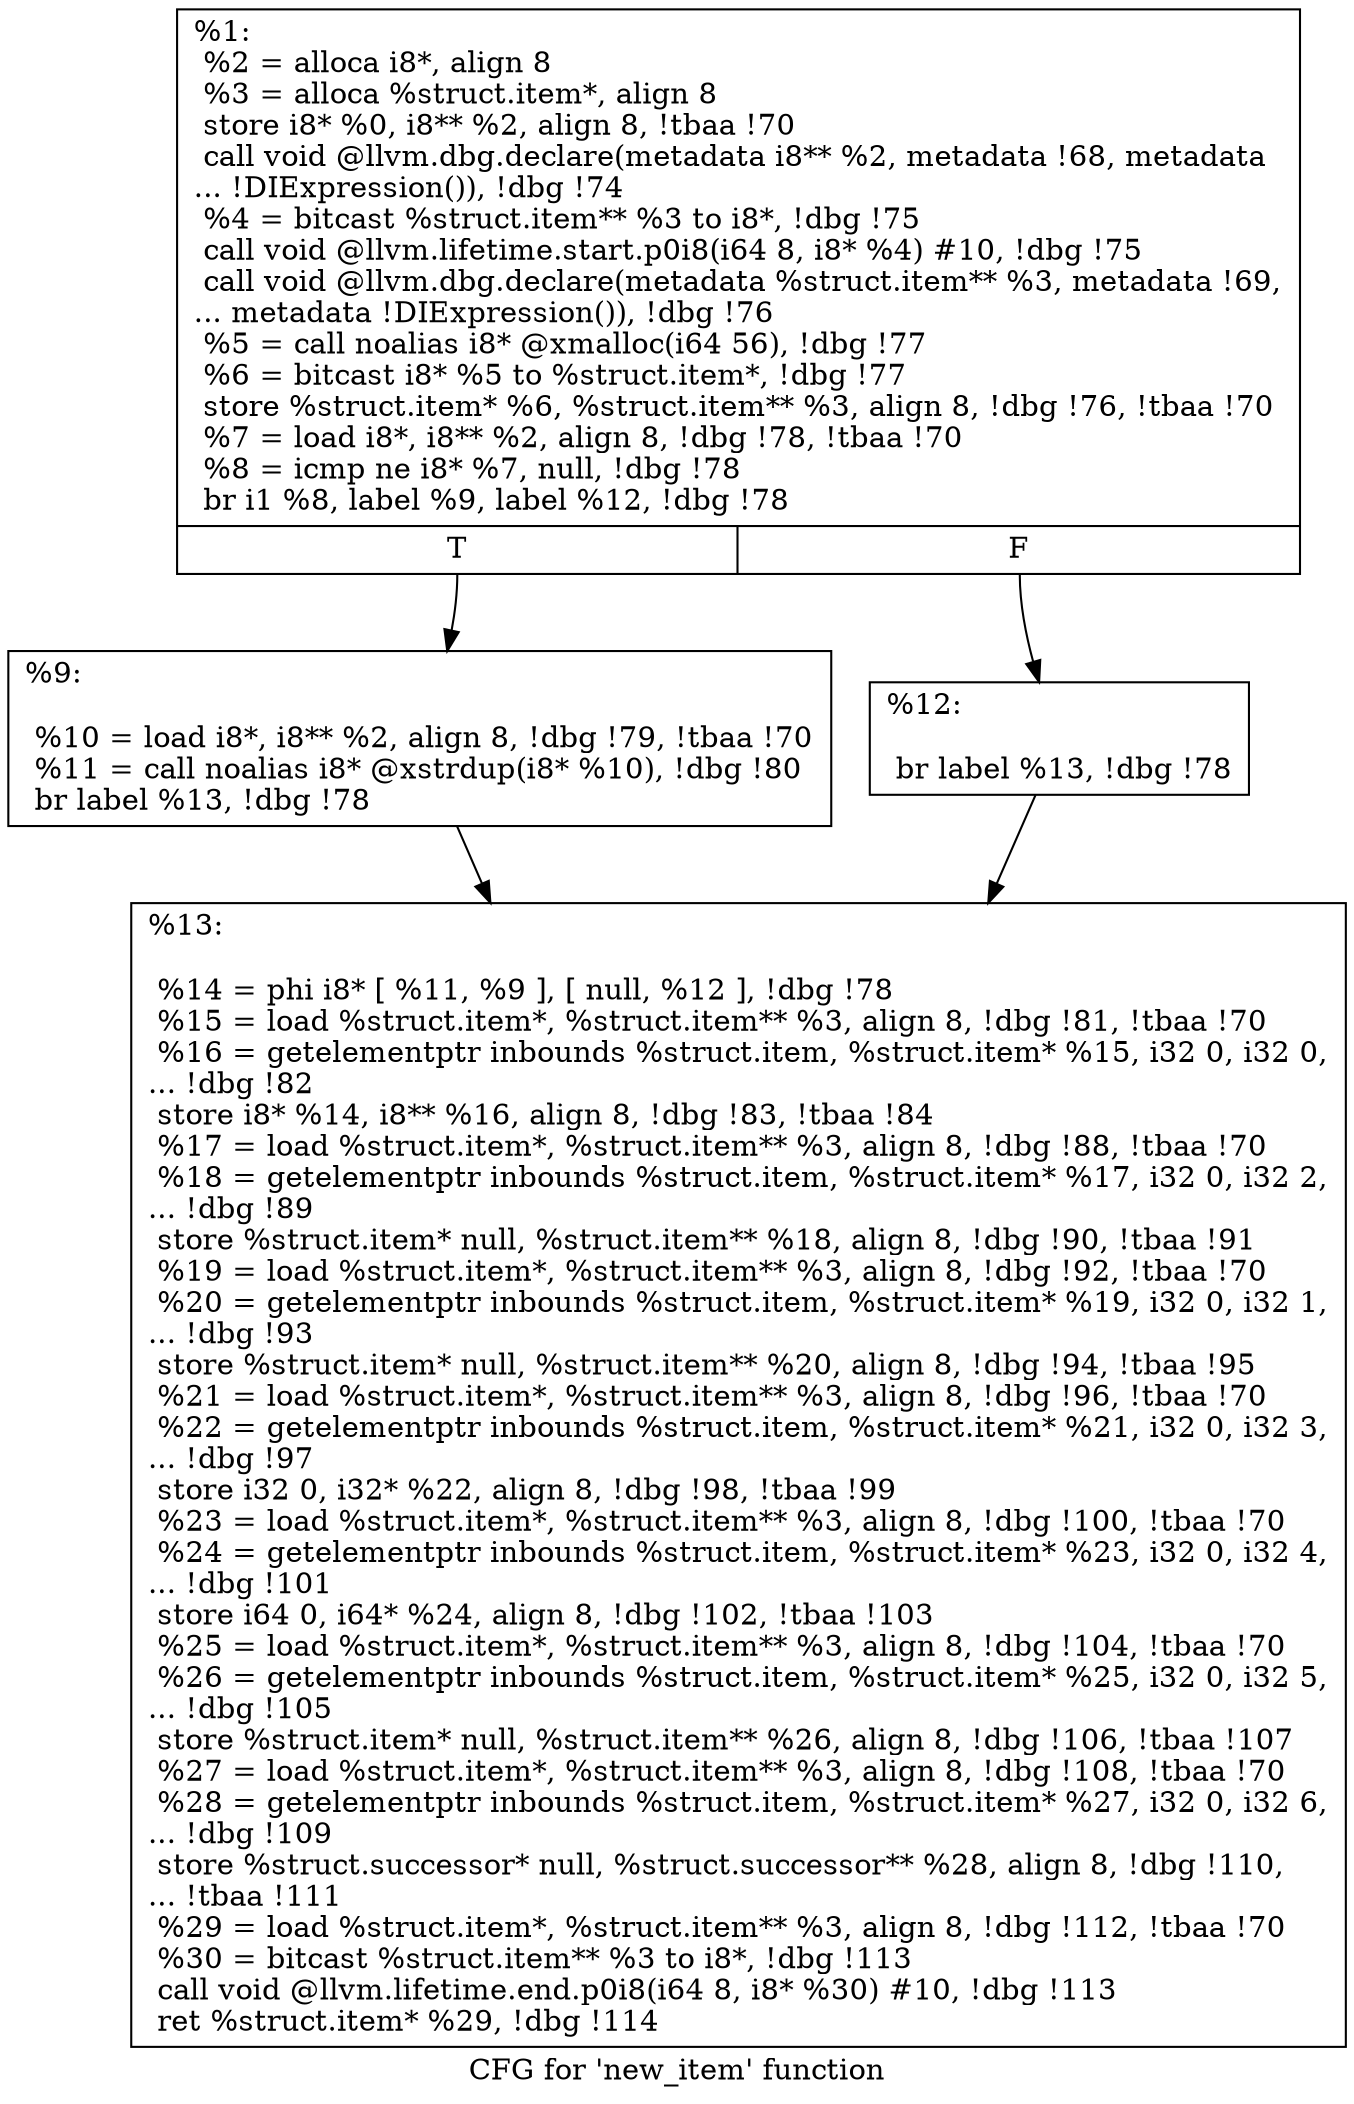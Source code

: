 digraph "CFG for 'new_item' function" {
	label="CFG for 'new_item' function";

	Node0x28447c0 [shape=record,label="{%1:\l  %2 = alloca i8*, align 8\l  %3 = alloca %struct.item*, align 8\l  store i8* %0, i8** %2, align 8, !tbaa !70\l  call void @llvm.dbg.declare(metadata i8** %2, metadata !68, metadata\l... !DIExpression()), !dbg !74\l  %4 = bitcast %struct.item** %3 to i8*, !dbg !75\l  call void @llvm.lifetime.start.p0i8(i64 8, i8* %4) #10, !dbg !75\l  call void @llvm.dbg.declare(metadata %struct.item** %3, metadata !69,\l... metadata !DIExpression()), !dbg !76\l  %5 = call noalias i8* @xmalloc(i64 56), !dbg !77\l  %6 = bitcast i8* %5 to %struct.item*, !dbg !77\l  store %struct.item* %6, %struct.item** %3, align 8, !dbg !76, !tbaa !70\l  %7 = load i8*, i8** %2, align 8, !dbg !78, !tbaa !70\l  %8 = icmp ne i8* %7, null, !dbg !78\l  br i1 %8, label %9, label %12, !dbg !78\l|{<s0>T|<s1>F}}"];
	Node0x28447c0:s0 -> Node0x2835d20;
	Node0x28447c0:s1 -> Node0x2835d70;
	Node0x2835d20 [shape=record,label="{%9:\l\l  %10 = load i8*, i8** %2, align 8, !dbg !79, !tbaa !70\l  %11 = call noalias i8* @xstrdup(i8* %10), !dbg !80\l  br label %13, !dbg !78\l}"];
	Node0x2835d20 -> Node0x2835dc0;
	Node0x2835d70 [shape=record,label="{%12:\l\l  br label %13, !dbg !78\l}"];
	Node0x2835d70 -> Node0x2835dc0;
	Node0x2835dc0 [shape=record,label="{%13:\l\l  %14 = phi i8* [ %11, %9 ], [ null, %12 ], !dbg !78\l  %15 = load %struct.item*, %struct.item** %3, align 8, !dbg !81, !tbaa !70\l  %16 = getelementptr inbounds %struct.item, %struct.item* %15, i32 0, i32 0,\l... !dbg !82\l  store i8* %14, i8** %16, align 8, !dbg !83, !tbaa !84\l  %17 = load %struct.item*, %struct.item** %3, align 8, !dbg !88, !tbaa !70\l  %18 = getelementptr inbounds %struct.item, %struct.item* %17, i32 0, i32 2,\l... !dbg !89\l  store %struct.item* null, %struct.item** %18, align 8, !dbg !90, !tbaa !91\l  %19 = load %struct.item*, %struct.item** %3, align 8, !dbg !92, !tbaa !70\l  %20 = getelementptr inbounds %struct.item, %struct.item* %19, i32 0, i32 1,\l... !dbg !93\l  store %struct.item* null, %struct.item** %20, align 8, !dbg !94, !tbaa !95\l  %21 = load %struct.item*, %struct.item** %3, align 8, !dbg !96, !tbaa !70\l  %22 = getelementptr inbounds %struct.item, %struct.item* %21, i32 0, i32 3,\l... !dbg !97\l  store i32 0, i32* %22, align 8, !dbg !98, !tbaa !99\l  %23 = load %struct.item*, %struct.item** %3, align 8, !dbg !100, !tbaa !70\l  %24 = getelementptr inbounds %struct.item, %struct.item* %23, i32 0, i32 4,\l... !dbg !101\l  store i64 0, i64* %24, align 8, !dbg !102, !tbaa !103\l  %25 = load %struct.item*, %struct.item** %3, align 8, !dbg !104, !tbaa !70\l  %26 = getelementptr inbounds %struct.item, %struct.item* %25, i32 0, i32 5,\l... !dbg !105\l  store %struct.item* null, %struct.item** %26, align 8, !dbg !106, !tbaa !107\l  %27 = load %struct.item*, %struct.item** %3, align 8, !dbg !108, !tbaa !70\l  %28 = getelementptr inbounds %struct.item, %struct.item* %27, i32 0, i32 6,\l... !dbg !109\l  store %struct.successor* null, %struct.successor** %28, align 8, !dbg !110,\l... !tbaa !111\l  %29 = load %struct.item*, %struct.item** %3, align 8, !dbg !112, !tbaa !70\l  %30 = bitcast %struct.item** %3 to i8*, !dbg !113\l  call void @llvm.lifetime.end.p0i8(i64 8, i8* %30) #10, !dbg !113\l  ret %struct.item* %29, !dbg !114\l}"];
}

